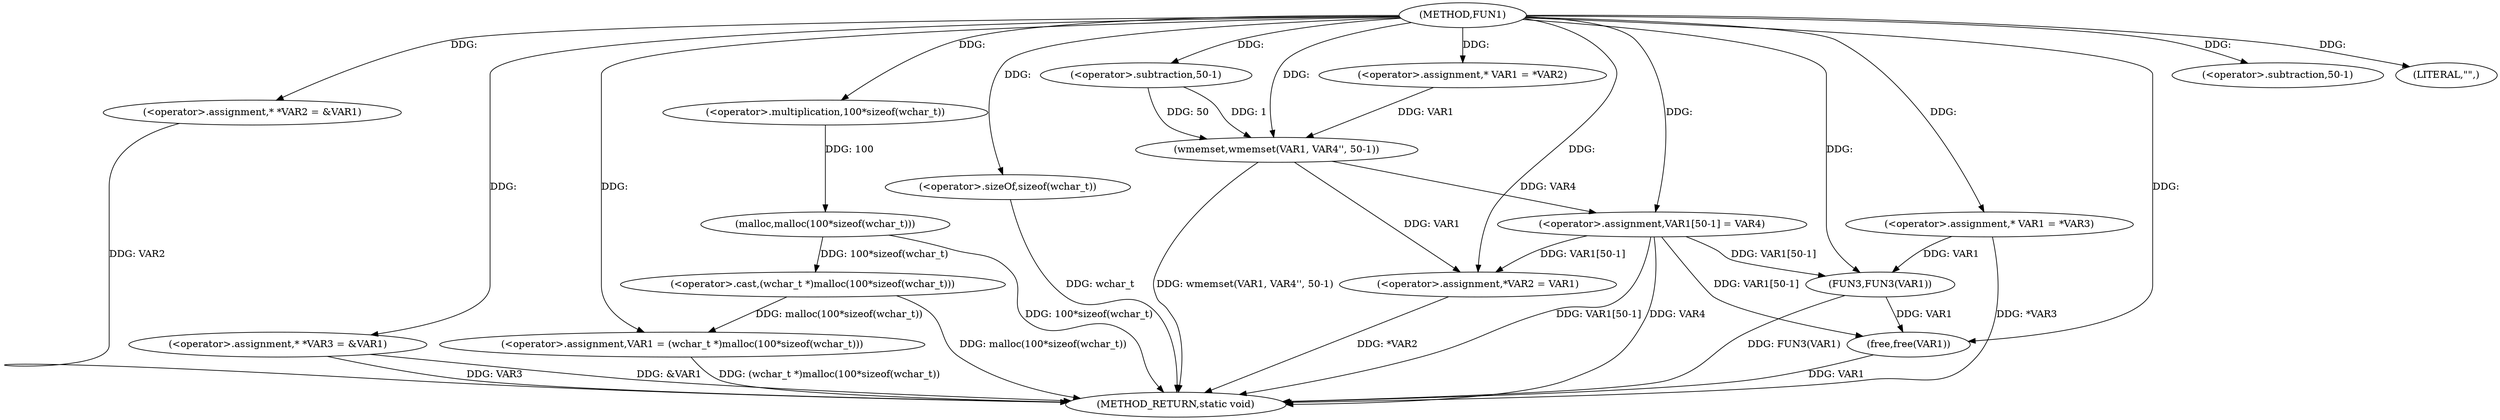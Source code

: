 digraph FUN1 {  
"1000100" [label = "(METHOD,FUN1)" ]
"1000157" [label = "(METHOD_RETURN,static void)" ]
"1000104" [label = "(<operator>.assignment,* *VAR2 = &VAR1)" ]
"1000109" [label = "(<operator>.assignment,* *VAR3 = &VAR1)" ]
"1000113" [label = "(<operator>.assignment,VAR1 = (wchar_t *)malloc(100*sizeof(wchar_t)))" ]
"1000115" [label = "(<operator>.cast,(wchar_t *)malloc(100*sizeof(wchar_t)))" ]
"1000117" [label = "(malloc,malloc(100*sizeof(wchar_t)))" ]
"1000118" [label = "(<operator>.multiplication,100*sizeof(wchar_t))" ]
"1000120" [label = "(<operator>.sizeOf,sizeof(wchar_t))" ]
"1000124" [label = "(<operator>.assignment,* VAR1 = *VAR2)" ]
"1000128" [label = "(wmemset,wmemset(VAR1, VAR4'', 50-1))" ]
"1000131" [label = "(<operator>.subtraction,50-1)" ]
"1000134" [label = "(<operator>.assignment,VAR1[50-1] = VAR4)" ]
"1000137" [label = "(<operator>.subtraction,50-1)" ]
"1000141" [label = "(<operator>.assignment,*VAR2 = VAR1)" ]
"1000147" [label = "(<operator>.assignment,* VAR1 = *VAR3)" ]
"1000152" [label = "(LITERAL,\"\",)" ]
"1000153" [label = "(FUN3,FUN3(VAR1))" ]
"1000155" [label = "(free,free(VAR1))" ]
  "1000115" -> "1000157"  [ label = "DDG: malloc(100*sizeof(wchar_t))"] 
  "1000141" -> "1000157"  [ label = "DDG: *VAR2"] 
  "1000104" -> "1000157"  [ label = "DDG: VAR2"] 
  "1000134" -> "1000157"  [ label = "DDG: VAR4"] 
  "1000147" -> "1000157"  [ label = "DDG: *VAR3"] 
  "1000153" -> "1000157"  [ label = "DDG: FUN3(VAR1)"] 
  "1000117" -> "1000157"  [ label = "DDG: 100*sizeof(wchar_t)"] 
  "1000113" -> "1000157"  [ label = "DDG: (wchar_t *)malloc(100*sizeof(wchar_t))"] 
  "1000120" -> "1000157"  [ label = "DDG: wchar_t"] 
  "1000134" -> "1000157"  [ label = "DDG: VAR1[50-1]"] 
  "1000109" -> "1000157"  [ label = "DDG: VAR3"] 
  "1000128" -> "1000157"  [ label = "DDG: wmemset(VAR1, VAR4'', 50-1)"] 
  "1000155" -> "1000157"  [ label = "DDG: VAR1"] 
  "1000109" -> "1000157"  [ label = "DDG: &VAR1"] 
  "1000100" -> "1000104"  [ label = "DDG: "] 
  "1000100" -> "1000109"  [ label = "DDG: "] 
  "1000115" -> "1000113"  [ label = "DDG: malloc(100*sizeof(wchar_t))"] 
  "1000100" -> "1000113"  [ label = "DDG: "] 
  "1000117" -> "1000115"  [ label = "DDG: 100*sizeof(wchar_t)"] 
  "1000118" -> "1000117"  [ label = "DDG: 100"] 
  "1000100" -> "1000118"  [ label = "DDG: "] 
  "1000100" -> "1000120"  [ label = "DDG: "] 
  "1000100" -> "1000124"  [ label = "DDG: "] 
  "1000124" -> "1000128"  [ label = "DDG: VAR1"] 
  "1000100" -> "1000128"  [ label = "DDG: "] 
  "1000131" -> "1000128"  [ label = "DDG: 50"] 
  "1000131" -> "1000128"  [ label = "DDG: 1"] 
  "1000100" -> "1000131"  [ label = "DDG: "] 
  "1000128" -> "1000134"  [ label = "DDG: VAR4"] 
  "1000100" -> "1000134"  [ label = "DDG: "] 
  "1000100" -> "1000137"  [ label = "DDG: "] 
  "1000128" -> "1000141"  [ label = "DDG: VAR1"] 
  "1000134" -> "1000141"  [ label = "DDG: VAR1[50-1]"] 
  "1000100" -> "1000141"  [ label = "DDG: "] 
  "1000100" -> "1000147"  [ label = "DDG: "] 
  "1000100" -> "1000152"  [ label = "DDG: "] 
  "1000147" -> "1000153"  [ label = "DDG: VAR1"] 
  "1000134" -> "1000153"  [ label = "DDG: VAR1[50-1]"] 
  "1000100" -> "1000153"  [ label = "DDG: "] 
  "1000153" -> "1000155"  [ label = "DDG: VAR1"] 
  "1000134" -> "1000155"  [ label = "DDG: VAR1[50-1]"] 
  "1000100" -> "1000155"  [ label = "DDG: "] 
}
